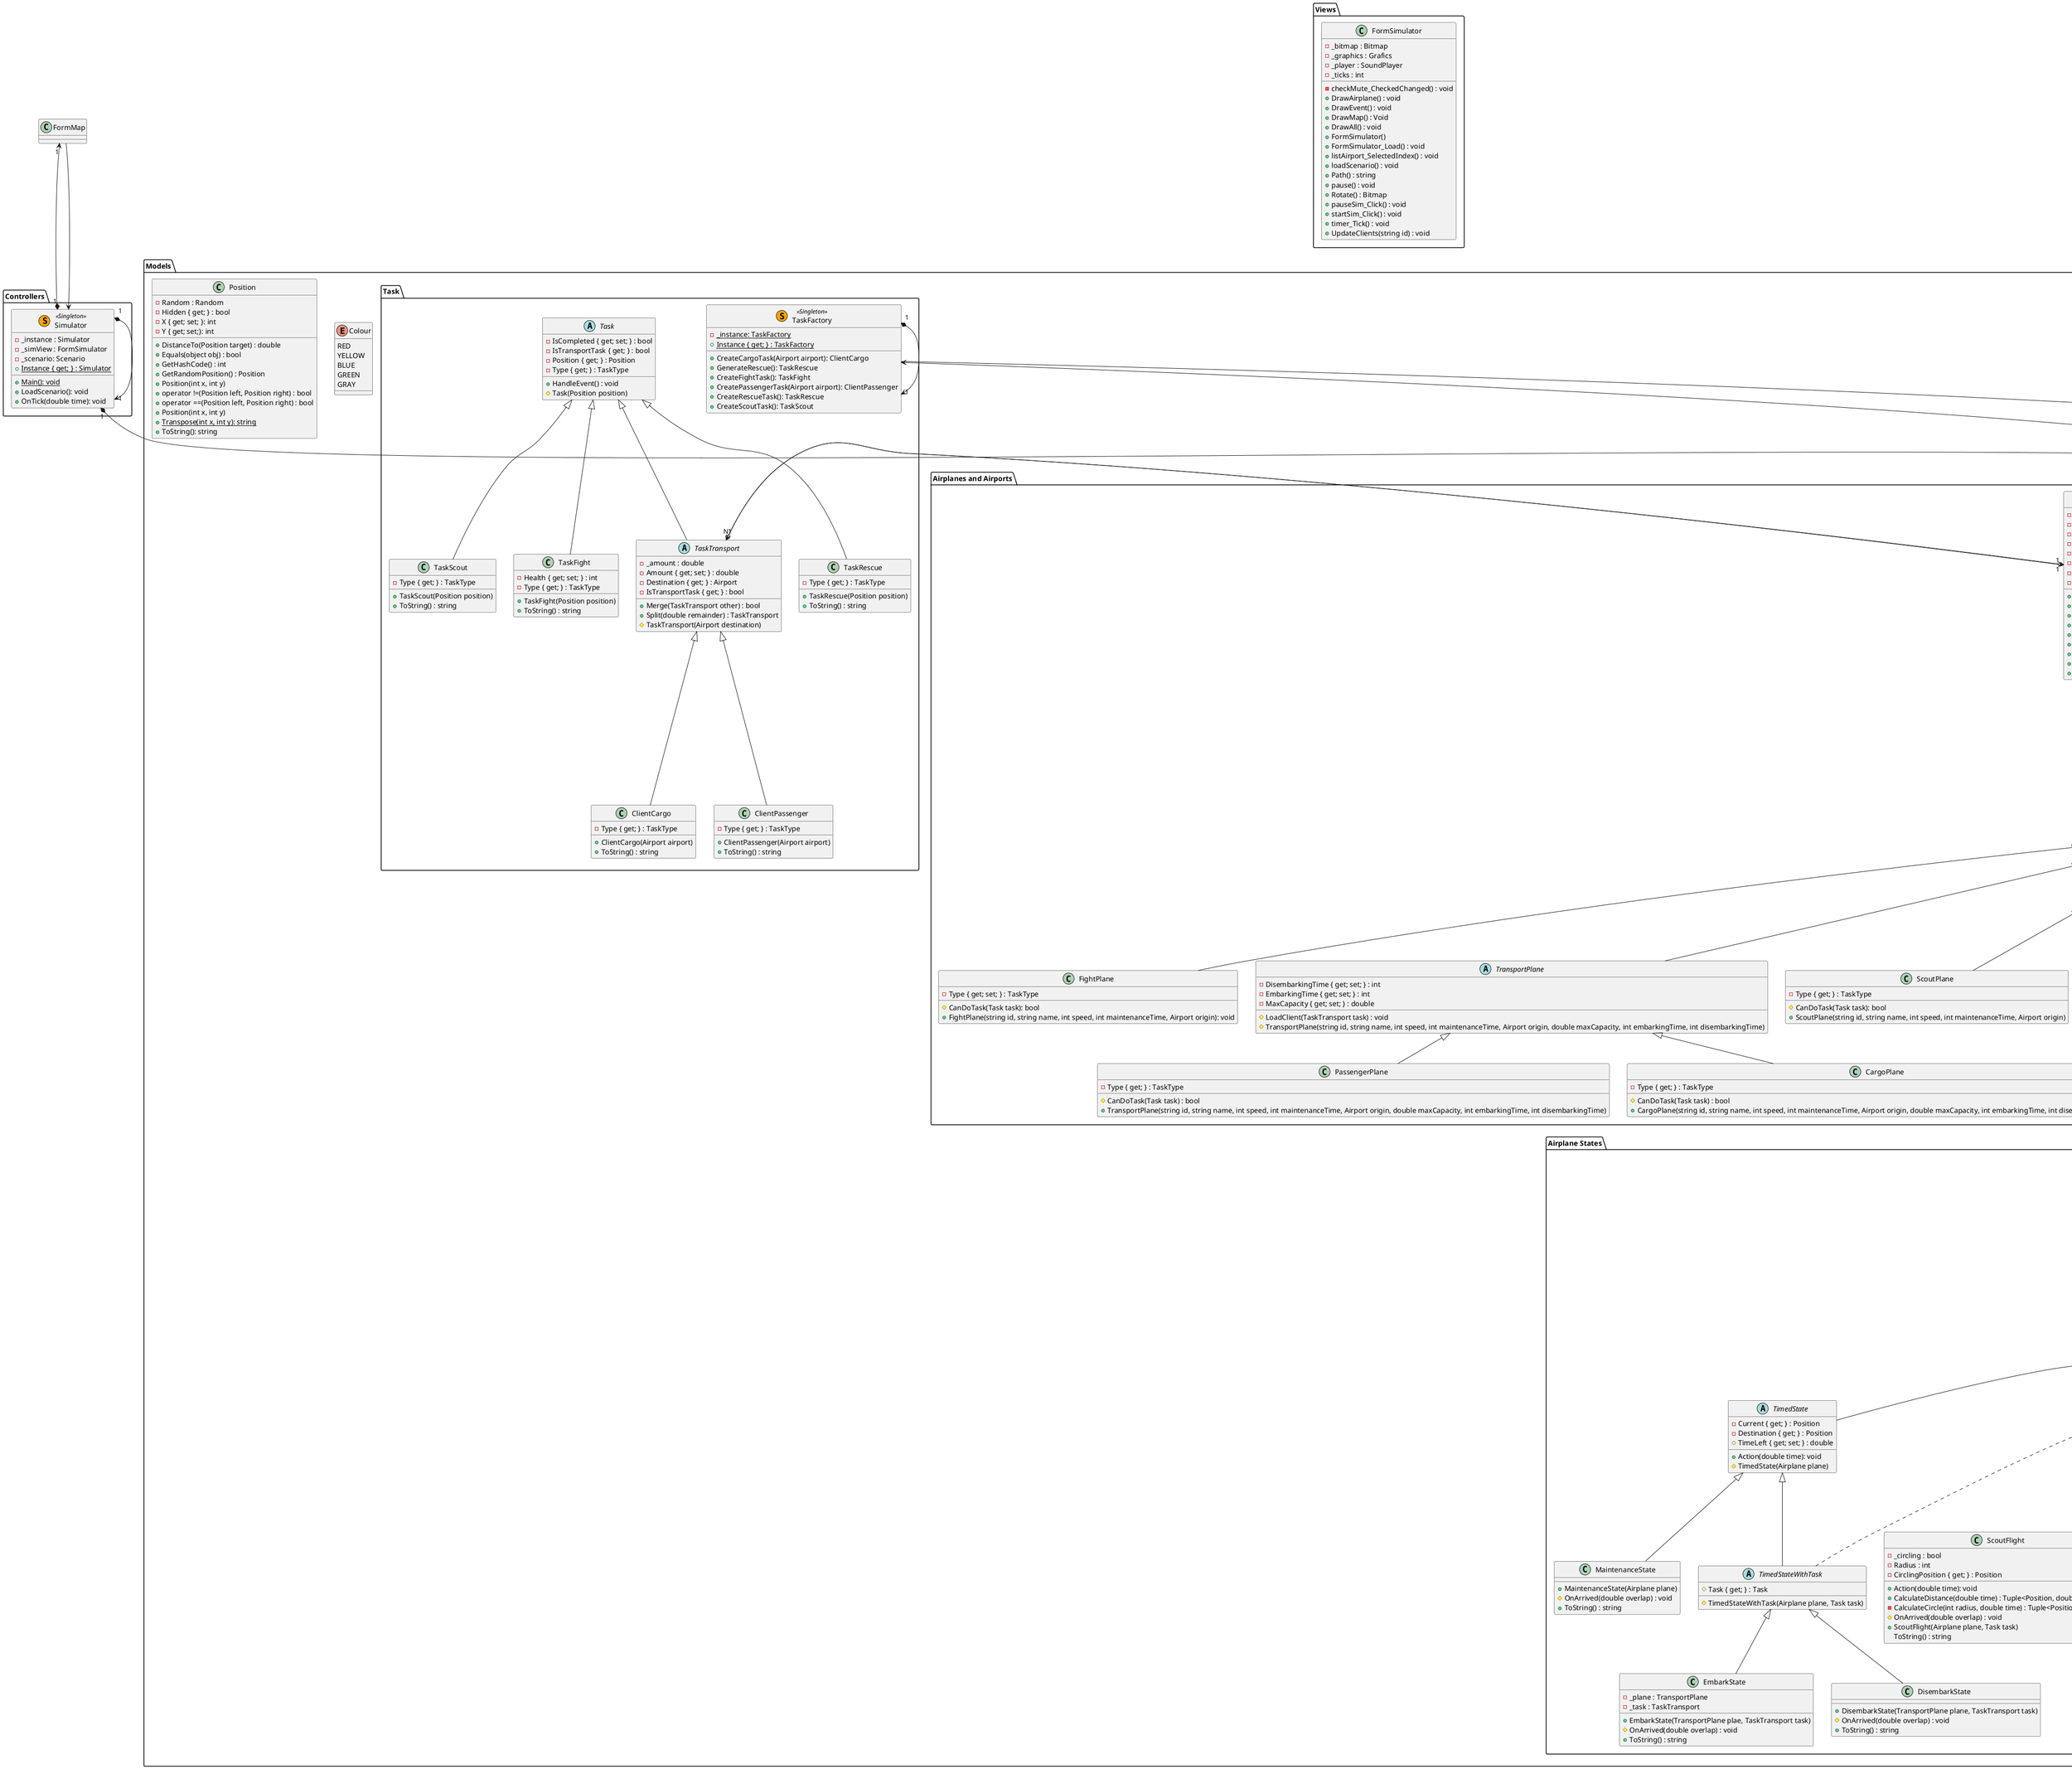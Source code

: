 @startuml


package Models {
    ' ----------------------------------- '
    ' -- Enum                          -- '
    ' Red = Rescue
    ' Yellow = Fires
    ' Blue = Cargo
    ' Green = Passenger
    ' Gray = Observer
    enum Colour {
        RED
        YELLOW
        BLUE
        GREEN
        GRAY
    }

    class Position {
        - Random : Random
        - Hidden { get; } : bool
        - X { get; set; }: int
        - Y { get; set;}: int
        + DistanceTo(Position target) : double
        + Equals(object obj) : bool
        + GetHashCode() : int
        + GetRandomPosition() : Position
        + Position(int x, int y)
        + operator !=(Position left, Position right) : bool
        + operator ==(Position left, Position right) : bool
        + Position(int x, int y)
        + {static} Transpose(int x, int y): string
        + ToString(): string
    }

    class Scenario << (S, Orange) Singleton >> {
        - {static} _scenario : Scenario
        - Airports {get; set;} : List<Airport>
        - ExtentionData { get; set; } : ExtentionDataObject
        - Instance { get; set; } : Scenario
        - Tasks { get; set; } : List<Task>
        - UnassignedTasks { get; set; } : List<Task>
        + AddTask(Task task, [bool addToUnassigned = false]) : void
        + AssignUnassignedTasks() : void
        + GenerateTasks(): void
        + GetAirplanesFromAirport(strin id) : List<string>
        + GetAirport(string airportCode) : Airport
        + GetAirportsObjectInfo() : List<ObjectInfo>
        + GetClients(string id) : List<string>
        + GetEvents() : List<Tuple<TaskType, Position>>
        + GetFlyingAirplane() : List<Tuple<string, taskType, Position, Position, Position>>
        + GetNearestAirports(Position position) : List<Airport>
        + GetTwoUniqueAirports() : Tuple<Airport, Airport>
        + HandleTick(double time): void
        + {static} OnDeserialized(StreamingContext context) : void
        + RemoveTask(Task task): void
        + Senario()
    }
    
    ' -----------------------------------'
    ' -- Airport Management           -- '
    package "Airplanes and Airports" {
        class Airport {
            - Airplanes { get; set; } : List<Airplane>
            - CargoTraffic { get; set; } : double
            - Clients { get; set; } : List<TaskTransport>
            - ExtentionData { get; set; } : ExtentionDataObject
            - Id { get; set; } : string
            - Name { get; set; } : string
            - PassengerTraffic { get; set; } : int
            - Position { get; set; } : Position
            + Action(double time): void
            + AddClient(TaskTransport task) : void
            + AssignTask(Task task): bool
            + GetClient() : List<string>
            + GetFlyingAirplanes() : IEnumerable<Tuple<string, TaskType, Position, Position, Position>>
            + GetToStringOfPlanes() : List<string>
            + OnDeserialized(StreamingContext context) : void
            + SplitClient(TaskTransport client, double remainder) : void
            + TransferTo(Airport destination, Airplane airplane) : void
        }
    
        abstract class Airplane {
            - Destination { get; } : Position
            - Id { get; set; } : string
            - MaintenanceTime { get; set; } : int
            - Name { get; set; } : string
            - Origin { get; set; } : Airport
            - OriginePosition { get; } : Position
            - Position { get; } : Position
            - Speed { get; set; } : int
            - State  { get; set; } : IState
            - Type { get; } : TaskType
            + Action(double time): double
            # Airplane(string id, string name, int speed, int maintenanceTime, Airport origin)
            + AssignTask(Task task) : bool
            # CanDoTask(Task task) : bool
            - GetDerivedTypes() : Type[]
            - OnDeserialized(StreamingContext context) : void
            + ToString() : string
            + TransferTo(Airport  destination) : void
        }

        class FightPlane extends Airplane{
            - Type { get; set; } : TaskType
            # CanDoTask(Task task): bool
            + FightPlane(string id, string name, int speed, int maintenanceTime, Airport origin): void
        }
        
        abstract class TransportPlane extends Airplane {
            - DisembarkingTime { get; set; } : int
            - EmbarkingTime { get; set; } : int
            - MaxCapacity { get; set; } : double
            # LoadClient(TaskTransport task) : void
            # TransportPlane(string id, string name, int speed, int maintenanceTime, Airport origin, double maxCapacity, int embarkingTime, int disembarkingTime)
        }
        
        class PassengerPlane extends TransportPlane {
            - Type { get; } : TaskType
            # CanDoTask(Task task) : bool
            + TransportPlane(string id, string name, int speed, int maintenanceTime, Airport origin, double maxCapacity, int embarkingTime, int disembarkingTime)
        }
        
        class CargoPlane extends TransportPlane {
            - Type { get; } : TaskType
            # CanDoTask(Task task) : bool
            + CargoPlane(string id, string name, int speed, int maintenanceTime, Airport origin, double maxCapacity, int embarkingTime, int disembarkingTime)
        }
        
        class ScoutPlane extends Airplane{
            - Type { get; } : TaskType
            # CanDoTask(Task task): bool
            + ScoutPlane(string id, string name, int speed, int maintenanceTime, Airport origin)
        }
        
        class RescuePlane extends Airplane{
            - Type { get; } : TaskType
            # CanDoTask(Task task): bool
            + RescuePlane(string id, string name, int speed, int maintenanceTime, Airport origin)
        }
    }
    
    ' -----------------------------------'
    ' -- Airplane States              -- '
    
    package "Airplane States" {
        interface IState {
            - Current { get; } : Position
            - Destination { get; } : Position
            + Action(double time): void
            + ToString(): string
        }
        
        abstract class PlaneState implements IState {
            - Plane { get; }: Airplane
            - Current { get; } : Position
            - Destination { get; } : Position
            + Action(double time): void
            # OnArrived(double overlap) : void
            # PlaneState(Aiplane plane)
            + ToString(): string
        }
        
        abstract class FlyingState extends PlaneState implements ITaskState {
            - _current: Position
            - _destination: Position
            - Current { get; } : Position
            - Destination { get; } : Position
            - Task { get; } : Task
            + Action(double time): double
            + CalculateDistance(double time): Tuple<Position, double>
            # FlyingState(Airplane plane, Task task)
            # HeadBack(double overlap) : void
            # SetDestination(Position destination) : void
            # SetPosition(Position current) : void
        }
        
        class StandbyState implements IState {
            - Current { get; } : Position
            - Destination { get; } : Position
            + Action(double time): void
            + ToString() : string
        }
        
        abstract TimedState extends PlaneState{
            - Current { get; } : Position
            - Destination { get; } : Position
            # TimeLeft { get; set; } : double
            + Action(double time): void
            # TimedState(Airplane plane)
        }
        
        class MaintenanceState extends TimedState {
            + MaintenanceState(Airplane plane)
            # OnArrived(double overlap) : void
            + ToString() : string
        }
        
        abstract class TimedStateWithTask extends TimedState implements ITaskState {
            # Task { get; } : Task
            # TimedStateWithTask(Airplane plane, Task task)
        }
        
        class EmbarkState extends TimedStateWithTask {
            - _plane : TransportPlane
            - _task : TaskTransport
            + EmbarkState(TransportPlane plae, TaskTransport task)
            # OnArrived(double overlap) : void
            + ToString() : string
        }
        
        class DisembarkState extends TimedStateWithTask {
            + DisembarkState(TransportPlane plane, TaskTransport task)
            # OnArrived(double overlap) : void
            + ToString() : string
        }
        
        class TransportFlight extends FlyingState {
            - _plane : TransportPlane
            - _task : TaskTransport            
            - Task { get; } : Task
            # OnArrived(double overlap) : void
            + ToString() : string
            + TransportFlight(TransportPlane plane, TaskTransport task)
        }
        
        class FightingFlight extends FlyingState {
            # OnArrived(double overlap) : void
            + ToString() : string
            + FightingFlight(Airplane plane, Task task)
        }
        
        class RescueFlight extends FlyingState {
            # OnArrived(double overlap) : void
            + ToString() : string
            + RescueFlight(Airplane plane, Task task)
        }
        
        class ScoutFlight extends FlyingState {
            - _circling : bool
            - Radius : int
            - CirclingPosition { get; } : Position
            + Action(double time): void
            + CalculateDistance(double time) : Tuple<Position, double>
            - CalculateCircle(int radius, double time) : Tuple<Position, double>
            # OnArrived(double overlap) : void
            + ScoutFlight(Airplane plane, Task task)
            ToString() : string
        }
    }
    
    ' ---------------------------------- '
    ' -- Tasks Management            -- '
    package Task {
        class TaskFactory << (S,orange) Singleton>> {
            - {static} _instance: TaskFactory
            + {static} Instance { get; } : TaskFactory
            + CreateCargoTask(Airport airport): ClientCargo
            + GenerateRescue(): TaskRescue
            + CreateFightTask(): TaskFight
            + CreatePassengerTask(Airport airport): ClientPassenger
            + CreateRescueTask(): TaskRescue
            + CreateScoutTask(): TaskScout
        }

        abstract class Task {
            - IsCompleted { get; set; } : bool
            - IsTransportTask { get; } : bool
            - Position { get; } : Position
            - Type { get; } : TaskType
            + HandleEvent() : void
            # Task(Position position)
        }

        abstract class TaskTransport extends Task {
            - _amount : double
            - Amount { get; set; } : double
            - Destination { get; } : Airport
            - IsTransportTask { get; } : bool
            + Merge(TaskTransport other) : bool
            + Split(double remainder) : TaskTransport
            # TaskTransport(Airport destination)
        }

        together {
            class ClientPassenger extends TaskTransport {
                - Type { get; } : TaskType
                + ClientPassenger(Airport airport)
                + ToString() : string
            }

            class ClientCargo extends TaskTransport {
                - Type { get; } : TaskType
                + ClientCargo(Airport airport)
                + ToString() : string
            }
        }

        class TaskRescue extends Task {
            - Type { get; } : TaskType
            + TaskRescue(Position position)
            + ToString() : string
        }

        class TaskScout extends Task {
            - Type { get; } : TaskType
            + TaskScout(Position position)
            + ToString() : string
        }

        class TaskFight extends Task {
            -Health { get; set; } : int
            - Type { get; } : TaskType
            + TaskFight(Position position)
            + ToString() : string
        }
    }
}

package Controllers {
    class Simulator << (S,orange) Singleton>> {
        - _instance : Simulator
        - _simView : FormSimulator
        - _scenario: Scenario
        + {static} Instance { get; } : Simulator 
        + {static} Main(): void
        + LoadScenario(): void
        + OnTick(double time): void
    }
}

package Views {
    class FormSimulator {
        - _bitmap : Bitmap
        - _graphics : Grafics
        - _player : SoundPlayer
        - _ticks : int
        - checkMute_CheckedChanged() : void
        + DrawAirplane() : void
        + DrawEvent() : void
        + DrawMap() : Void
        + DrawAll() : void
        + FormSimulator()
        + FormSimulator_Load() : void
        + listAirport_SelectedIndex() : void
        + loadScenario() : void
        + Path() : string
        + pause() : void
        + Rotate() : Bitmap
        + pauseSim_Click() : void
        + startSim_Click() : void
        + timer_Tick() : void
        + UpdateClients(string id) : void
    }
}

' Relations
' - Global
' -- Controller and View
Simulator "1" *-u-> "1" FormMap
FormMap -d-> Simulator
' -- Controller and Model
Simulator "1" *--> "1" Scenario
Simulator "1" *-> "1" Simulator

' - Model
' -- Scenario
Scenario -d-> TaskFactory
Scenario "1" *--> "1" Scenario
Scenario "1" *-d-> "N" Task
Scenario "1" *-l-> "N" Airport

' -- Airport
Airport "1" *--> "N" Airplane
Airport "1" o-> "N" TaskTransport

' -- Airplane
Airplane "1" o---d-> "1" IState
Airplane "1" o--> "1" Airport

' -- Tasks
TaskFactory --> Task
TaskFactory "1" *--> "1" TaskFactory
ITaskState "1" o--> "1" Task

TaskTransport "1" o-> "1" Airport
Task <.. Airport
Task <.. Airplane
Task -u-> Scenario
   
@enduml
